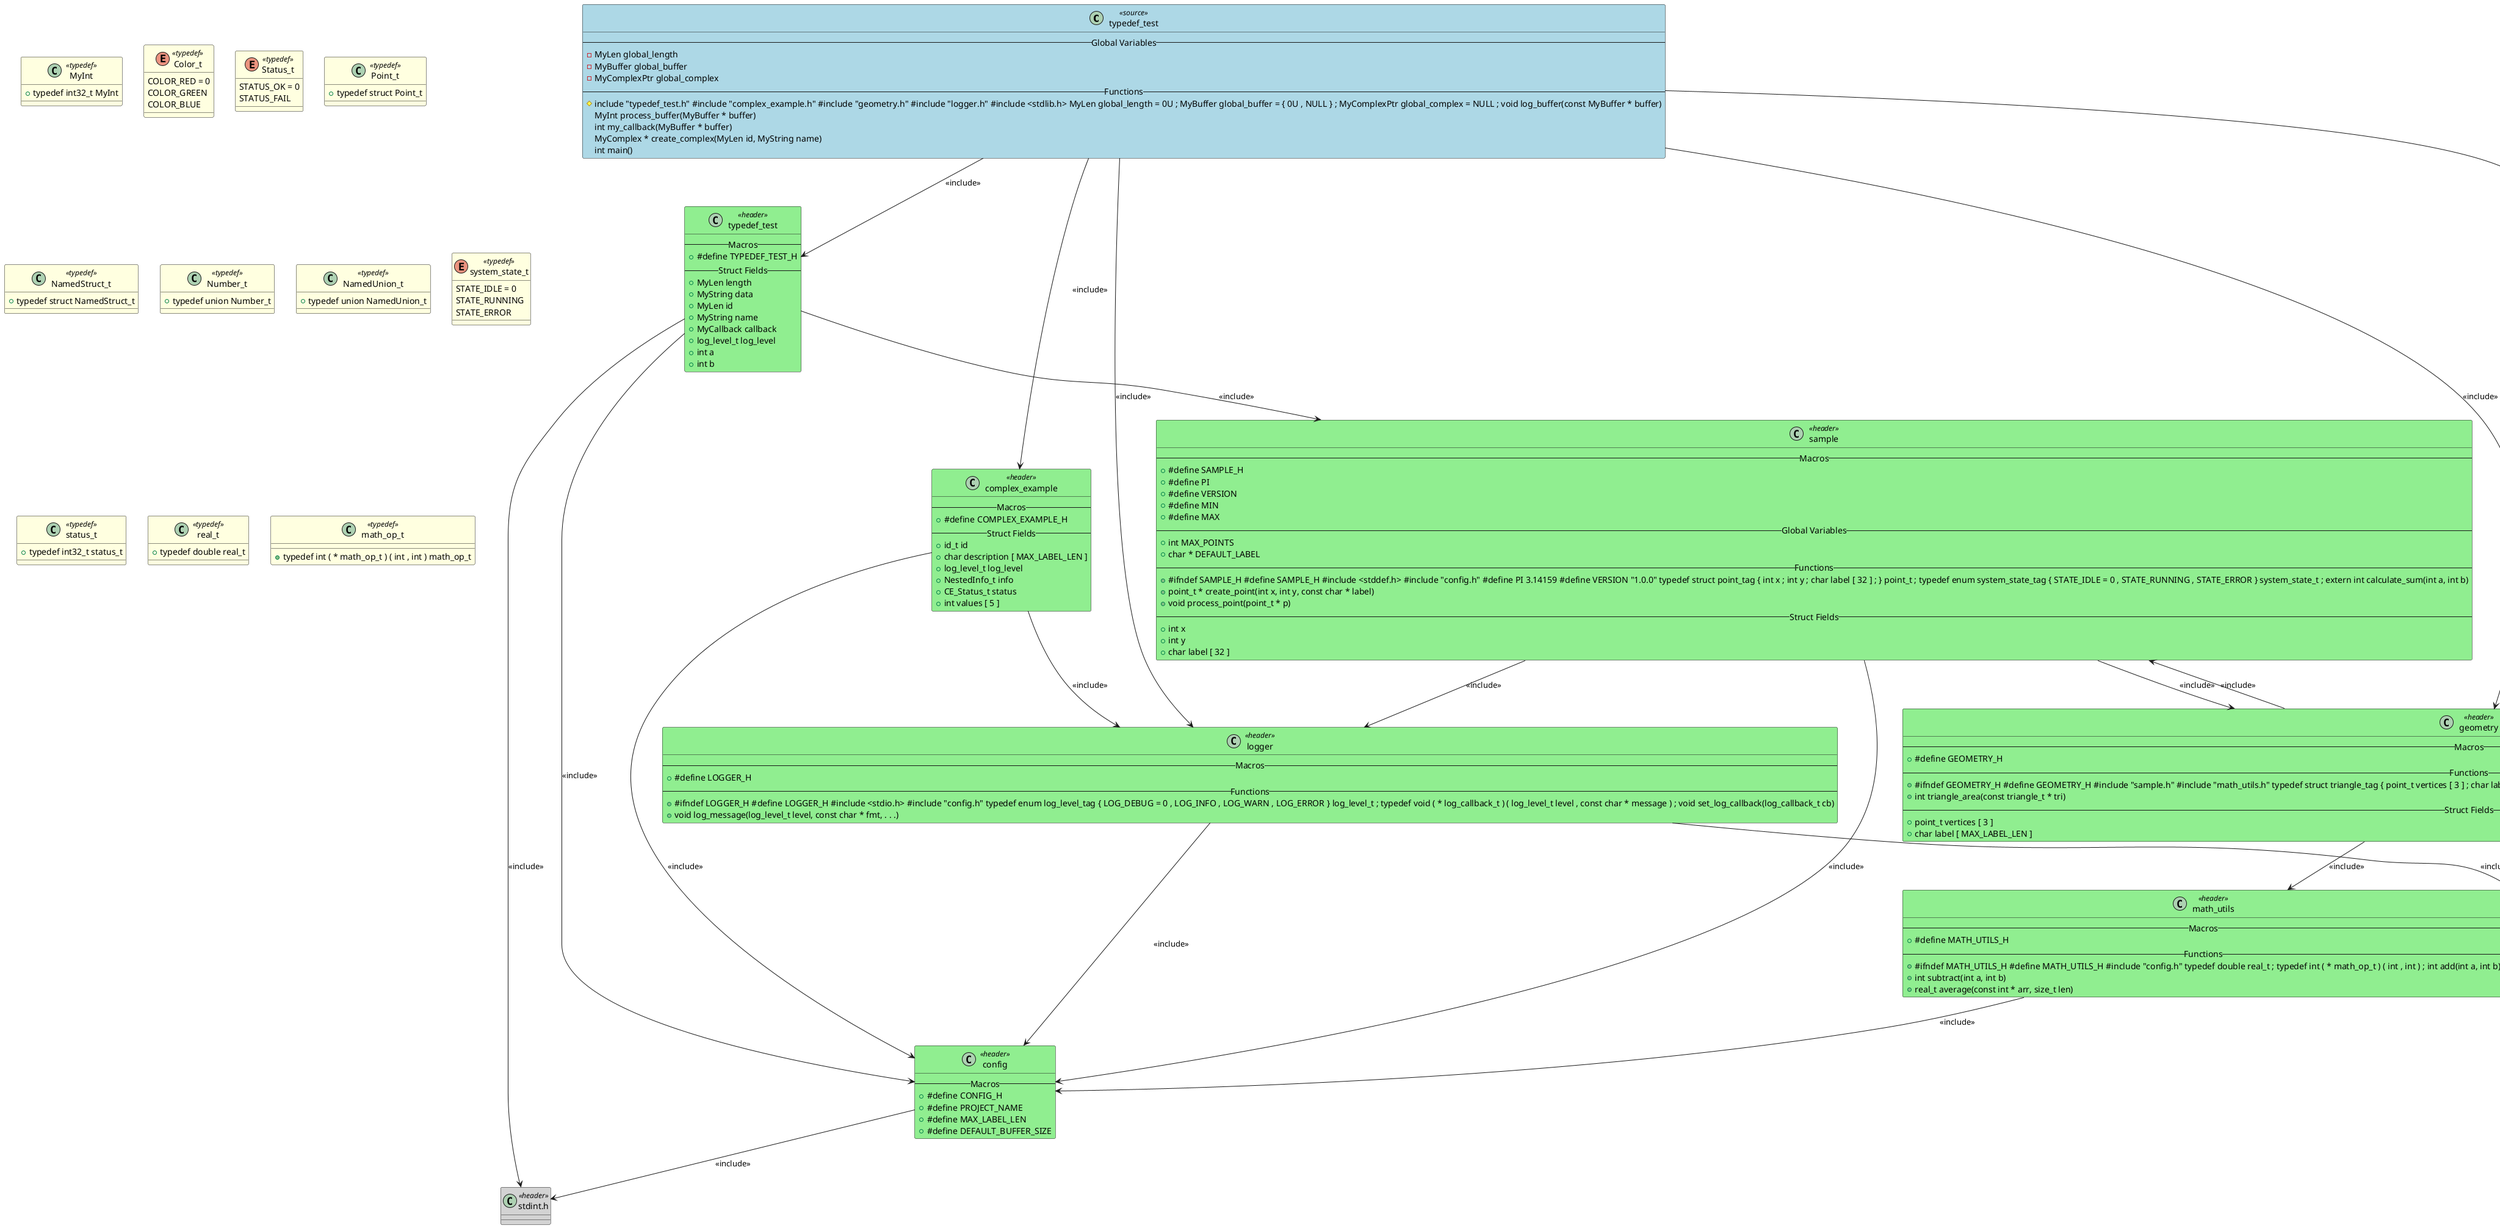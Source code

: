 @startuml typedef_test

class "typedef_test" as TYPEDEF_TEST <<source>> #LightBlue
{
    -- Global Variables --
    - MyLen global_length
    - MyBuffer global_buffer
    - MyComplexPtr global_complex
    -- Functions --
    #include "typedef_test.h" #include "complex_example.h" #include "geometry.h" #include "logger.h" #include <stdlib.h> MyLen global_length = 0U ; MyBuffer global_buffer = { 0U , NULL } ; MyComplexPtr global_complex = NULL ; void log_buffer(const MyBuffer * buffer)
    MyInt process_buffer(MyBuffer * buffer)
    int my_callback(MyBuffer * buffer)
    MyComplex * create_complex(MyLen id, MyString name)
    int main()
}

class "typedef_test" as HEADER_TYPEDEF_TEST <<header>> #LightGreen
{
    -- Macros --
    + #define TYPEDEF_TEST_H
    -- Struct Fields --
    + MyLen length
    + MyString data
    + MyLen id
    + MyString name
    + MyCallback callback
    + log_level_t log_level
    + int a
    + int b
}

class "complex_example" as HEADER_COMPLEX_EXAMPLE <<header>> #LightGreen
{
    -- Macros --
    + #define COMPLEX_EXAMPLE_H
    -- Struct Fields --
    + id_t id
    + char description [ MAX_LABEL_LEN ]
    + log_level_t log_level
    + NestedInfo_t info
    + CE_Status_t status
    + int values [ 5 ]
}

class "geometry" as HEADER_GEOMETRY <<header>> #LightGreen
{
    -- Macros --
    + #define GEOMETRY_H
    -- Functions --
    + #ifndef GEOMETRY_H #define GEOMETRY_H #include "sample.h" #include "math_utils.h" typedef struct triangle_tag { point_t vertices [ 3 ] ; char label [ MAX_LABEL_LEN ] ; } triangle_t ; triangle_t create_triangle(const point_t * a, const point_t * b, const point_t * c, const char * label)
    + int triangle_area(const triangle_t * tri)
    -- Struct Fields --
    + point_t vertices [ 3 ]
    + char label [ MAX_LABEL_LEN ]
}

class "logger" as HEADER_LOGGER <<header>> #LightGreen
{
    -- Macros --
    + #define LOGGER_H
    -- Functions --
    + #ifndef LOGGER_H #define LOGGER_H #include <stdio.h> #include "config.h" typedef enum log_level_tag { LOG_DEBUG = 0 , LOG_INFO , LOG_WARN , LOG_ERROR } log_level_t ; typedef void ( * log_callback_t ) ( log_level_t level , const char * message ) ; void set_log_callback(log_callback_t cb)
    + void log_message(log_level_t level, const char * fmt, . . .)
}

class "stdlib.h" as HEADER_STDLIB_H <<header>> #LightGray
{
}

class "sample" as HEADER_SAMPLE <<header>> #LightGreen
{
    -- Macros --
    + #define SAMPLE_H
    + #define PI
    + #define VERSION
    + #define MIN
    + #define MAX
    -- Global Variables --
    + int MAX_POINTS
    + char * DEFAULT_LABEL
    -- Functions --
    + #ifndef SAMPLE_H #define SAMPLE_H #include <stddef.h> #include "config.h" #define PI 3.14159 #define VERSION "1.0.0" typedef struct point_tag { int x ; int y ; char label [ 32 ] ; } point_t ; typedef enum system_state_tag { STATE_IDLE = 0 , STATE_RUNNING , STATE_ERROR } system_state_t ; extern int calculate_sum(int a, int b)
    + point_t * create_point(int x, int y, const char * label)
    + void process_point(point_t * p)
    -- Struct Fields --
    + int x
    + int y
    + char label [ 32 ]
}

class "config" as HEADER_CONFIG <<header>> #LightGreen
{
    -- Macros --
    + #define CONFIG_H
    + #define PROJECT_NAME
    + #define MAX_LABEL_LEN
    + #define DEFAULT_BUFFER_SIZE
}

class "stdint.h" as HEADER_STDINT_H <<header>> #LightGray
{
}

class "math_utils" as HEADER_MATH_UTILS <<header>> #LightGreen
{
    -- Macros --
    + #define MATH_UTILS_H
    -- Functions --
    + #ifndef MATH_UTILS_H #define MATH_UTILS_H #include "config.h" typedef double real_t ; typedef int ( * math_op_t ) ( int , int ) ; int add(int a, int b)
    + int subtract(int a, int b)
    + real_t average(const int * arr, size_t len)
}

class "stdio.h" as HEADER_STDIO_H <<header>> #LightGray
{
}

class "MyLen" as TYPEDEF_MYLEN_MyLen <<typedef>> #LightYellow
{
    + typedef uint32_t MyLen
}

class "MyInt" as TYPEDEF_MYINT_MyInt <<typedef>> #LightYellow
{
    + typedef int32_t MyInt
}

class "MyString" as TYPEDEF_MYSTRING_MyString <<typedef>> #LightYellow
{
    + typedef char * MyString
}

class "MyBuffer" as TYPEDEF_MYBUFFER_MyBuffer <<typedef>> #LightYellow
{
    + typedef struct MyBuffer
}

class "MyCallback" as TYPEDEF_MYCALLBACK_MyCallback <<typedef>> #LightYellow
{
    + typedef int ( * MyCallback ) ( MyBuffer * buffer ) MyCallback
}

class "MyComplex" as TYPEDEF_MYCOMPLEX_MyComplex <<typedef>> #LightYellow
{
    + typedef struct MyComplex
}

class "MyComplexPtr" as TYPEDEF_MYCOMPLEXPTR_MyComplexPtr <<typedef>> #LightYellow
{
    + typedef MyComplex * MyComplexPtr
}

enum "Color_t" as TYPEDEF_COLOR_T_Color_t <<typedef>> #LightYellow
{
    COLOR_RED = 0
    COLOR_GREEN
    COLOR_BLUE
}

enum "Status_t" as TYPEDEF_STATUS_T_Status_t <<typedef>> #LightYellow
{
    STATUS_OK = 0
    STATUS_FAIL
}

class "Point_t" as TYPEDEF_POINT_T_Point_t <<typedef>> #LightYellow
{
    + typedef struct Point_t
}

class "NamedStruct_t" as TYPEDEF_NAMEDSTRUCT_T_NamedStruct_t <<typedef>> #LightYellow
{
    + typedef struct NamedStruct_t
}

class "Number_t" as TYPEDEF_NUMBER_T_Number_t <<typedef>> #LightYellow
{
    + typedef union Number_t
}

class "NamedUnion_t" as TYPEDEF_NAMEDUNION_T_NamedUnion_t <<typedef>> #LightYellow
{
    + typedef union NamedUnion_t
}

class "MyComplexArray" as TYPEDEF_MYCOMPLEXARRAY_MyComplexArray <<typedef>> #LightYellow
{
    + typedef MyComplexPtr MyComplexArray [ 10 ] MyComplexArray
}

class "point_t" as TYPEDEF_POINT_T_point_t <<typedef>> #LightYellow
{
    + typedef struct point_t
}

enum "system_state_t" as TYPEDEF_SYSTEM_STATE_T_system_state_t <<typedef>> #LightYellow
{
    STATE_IDLE = 0
    STATE_RUNNING
    STATE_ERROR
}

class "id_t" as TYPEDEF_ID_T_id_t <<typedef>> #LightYellow
{
    + typedef uint32_t id_t
}

class "status_t" as TYPEDEF_STATUS_T_status_t <<typedef>> #LightYellow
{
    + typedef int32_t status_t
}

enum "log_level_t" as TYPEDEF_LOG_LEVEL_T_log_level_t <<typedef>> #LightYellow
{
    LOG_DEBUG = 0
    LOG_INFO
    LOG_WARN
    LOG_ERROR
}

class "log_callback_t" as TYPEDEF_LOG_CALLBACK_T_log_callback_t <<typedef>> #LightYellow
{
    + typedef void ( * log_callback_t ) ( log_level_t level , const char * message ) log_callback_t
}

class "NestedInfo_t" as TYPEDEF_NESTEDINFO_T_NestedInfo_t <<typedef>> #LightYellow
{
    + typedef struct NestedInfo_t
}

enum "CE_Status_t" as TYPEDEF_CE_STATUS_T_CE_Status_t <<typedef>> #LightYellow
{
    CE_STATUS_OK = 0
    CE_STATUS_WARN
    CE_STATUS_FAIL
}

class "ComplexExample_t" as TYPEDEF_COMPLEXEXAMPLE_T_ComplexExample_t <<typedef>> #LightYellow
{
    + typedef struct ComplexExample_t
}

class "triangle_t" as TYPEDEF_TRIANGLE_T_triangle_t <<typedef>> #LightYellow
{
    + typedef struct triangle_t
}

class "real_t" as TYPEDEF_REAL_T_real_t <<typedef>> #LightYellow
{
    + typedef double real_t
}

class "math_op_t" as TYPEDEF_MATH_OP_T_math_op_t <<typedef>> #LightYellow
{
    + typedef int ( * math_op_t ) ( int , int ) math_op_t
}

TYPEDEF_TEST --> HEADER_TYPEDEF_TEST : <<include>>
TYPEDEF_TEST --> HEADER_COMPLEX_EXAMPLE : <<include>>
TYPEDEF_TEST --> HEADER_GEOMETRY : <<include>>
TYPEDEF_TEST --> HEADER_LOGGER : <<include>>
TYPEDEF_TEST --> HEADER_STDLIB_H : <<include>>
HEADER_TYPEDEF_TEST --> HEADER_STDINT_H : <<include>>
HEADER_TYPEDEF_TEST --> HEADER_SAMPLE : <<include>>
HEADER_TYPEDEF_TEST --> HEADER_CONFIG : <<include>>
HEADER_COMPLEX_EXAMPLE --> HEADER_CONFIG : <<include>>
HEADER_COMPLEX_EXAMPLE --> HEADER_LOGGER : <<include>>
HEADER_GEOMETRY --> HEADER_SAMPLE : <<include>>
HEADER_GEOMETRY --> HEADER_MATH_UTILS : <<include>>
HEADER_LOGGER --> HEADER_STDIO_H : <<include>>
HEADER_LOGGER --> HEADER_CONFIG : <<include>>
HEADER_CONFIG --> HEADER_STDINT_H : <<include>>
HEADER_MATH_UTILS --> HEADER_CONFIG : <<include>>
HEADER_SAMPLE --> HEADER_CONFIG : <<include>>
HEADER_SAMPLE --> HEADER_GEOMETRY : <<include>>
HEADER_SAMPLE --> HEADER_LOGGER : <<include>>
TYPEDEF_MYBUFFER_MyBuffer ..> TYPEDEF_MYLEN_MyLen : <<uses>>
TYPEDEF_MYBUFFER_MyBuffer ..> TYPEDEF_MYSTRING_MyString : <<uses>>
TYPEDEF_MYCALLBACK_MyCallback ..> TYPEDEF_MYBUFFER_MyBuffer : <<uses>>
TYPEDEF_MYCOMPLEX_MyComplex ..> TYPEDEF_MYLEN_MyLen : <<uses>>
TYPEDEF_MYCOMPLEX_MyComplex ..> TYPEDEF_MYSTRING_MyString : <<uses>>
TYPEDEF_MYCOMPLEX_MyComplex ..> TYPEDEF_MYCALLBACK_MyCallback : <<uses>>
TYPEDEF_MYCOMPLEX_MyComplex ..> TYPEDEF_LOG_LEVEL_T_log_level_t : <<uses>>
TYPEDEF_MYCOMPLEXPTR_MyComplexPtr ..> TYPEDEF_MYCOMPLEX_MyComplex : <<uses>>
TYPEDEF_MYCOMPLEXARRAY_MyComplexArray ..> TYPEDEF_MYCOMPLEXPTR_MyComplexPtr : <<uses>>
TYPEDEF_TRIANGLE_T_triangle_t ..> TYPEDEF_POINT_T_point_t : <<uses>>
TYPEDEF_LOG_CALLBACK_T_log_callback_t ..> TYPEDEF_LOG_LEVEL_T_log_level_t : <<uses>>
TYPEDEF_NESTEDINFO_T_NestedInfo_t ..> TYPEDEF_ID_T_id_t : <<uses>>
TYPEDEF_NESTEDINFO_T_NestedInfo_t ..> TYPEDEF_LOG_LEVEL_T_log_level_t : <<uses>>
TYPEDEF_COMPLEXEXAMPLE_T_ComplexExample_t ..> TYPEDEF_NESTEDINFO_T_NestedInfo_t : <<uses>>
TYPEDEF_COMPLEXEXAMPLE_T_ComplexExample_t ..> TYPEDEF_CE_STATUS_T_CE_Status_t : <<uses>>

@enduml